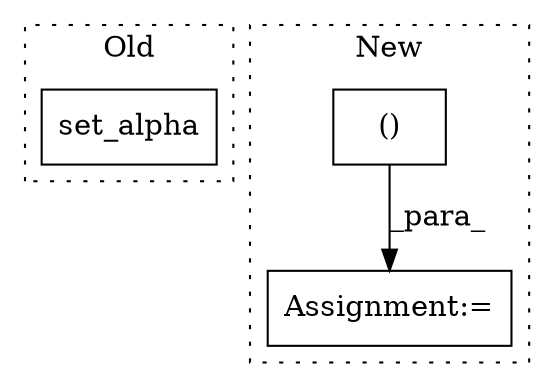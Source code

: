 digraph G {
subgraph cluster0 {
1 [label="set_alpha" a="32" s="1310,1323" l="10,1" shape="box"];
label = "Old";
style="dotted";
}
subgraph cluster1 {
2 [label="()" a="106" s="1173" l="15" shape="box"];
3 [label="Assignment:=" a="7" s="1157" l="1" shape="box"];
label = "New";
style="dotted";
}
2 -> 3 [label="_para_"];
}